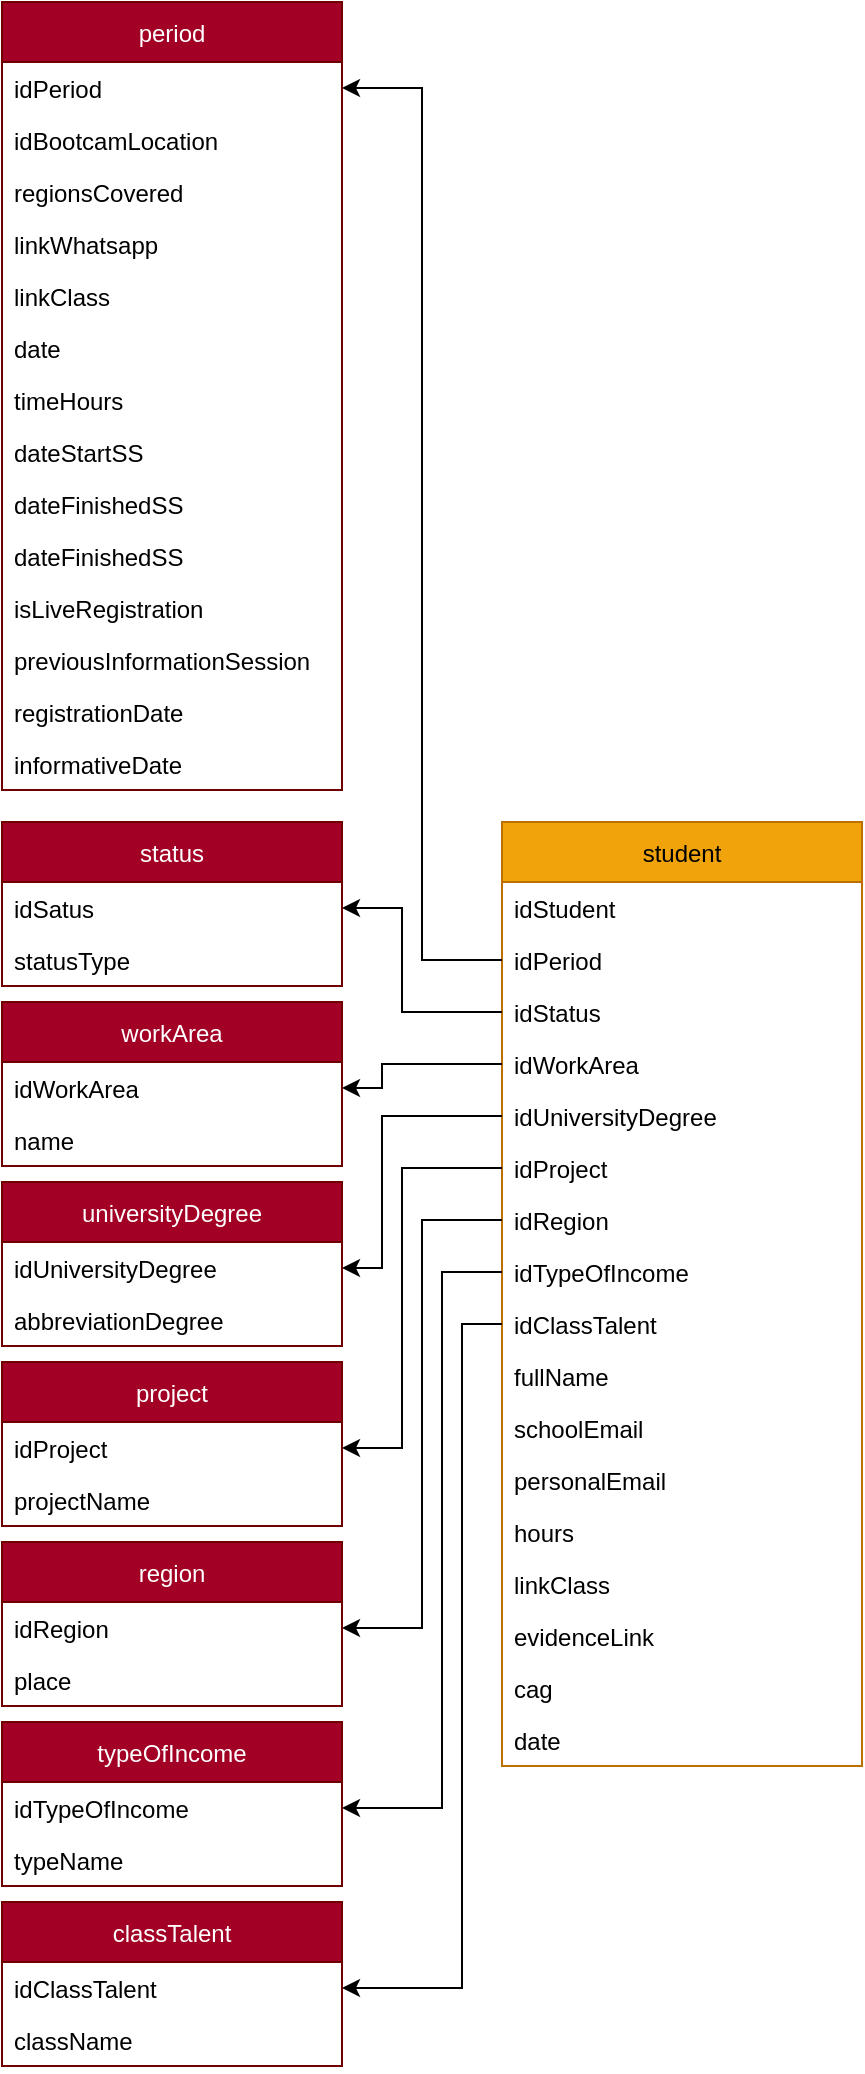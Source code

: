 <mxfile>
    <diagram id="d4xMZjdanI5C4ITCEl4U" name="Page-1">
        <mxGraphModel dx="1511" dy="1759" grid="1" gridSize="10" guides="1" tooltips="1" connect="1" arrows="1" fold="1" page="1" pageScale="1" pageWidth="850" pageHeight="1100" math="0" shadow="0">
            <root>
                <mxCell id="0"/>
                <mxCell id="1" parent="0"/>
                <mxCell id="2" value="student" style="swimlane;fontStyle=0;childLayout=stackLayout;horizontal=1;startSize=30;fillColor=#f0a30a;horizontalStack=0;resizeParent=1;resizeParentMax=0;resizeLast=0;collapsible=1;marginBottom=0;rounded=0;shadow=0;glass=0;sketch=0;arcSize=20;strokeColor=#BD7000;fontColor=#000000;" vertex="1" parent="1">
                    <mxGeometry x="-240" y="10" width="180" height="472" as="geometry"/>
                </mxCell>
                <mxCell id="3" value="idStudent" style="text;strokeColor=none;fillColor=none;align=left;verticalAlign=top;spacingLeft=4;spacingRight=4;overflow=hidden;rotatable=0;points=[[0,0.5],[1,0.5]];portConstraint=eastwest;" vertex="1" parent="2">
                    <mxGeometry y="30" width="180" height="26" as="geometry"/>
                </mxCell>
                <mxCell id="4" value="idPeriod" style="text;strokeColor=none;fillColor=none;align=left;verticalAlign=top;spacingLeft=4;spacingRight=4;overflow=hidden;rotatable=0;points=[[0,0.5],[1,0.5]];portConstraint=eastwest;" vertex="1" parent="2">
                    <mxGeometry y="56" width="180" height="26" as="geometry"/>
                </mxCell>
                <mxCell id="5" value="idStatus" style="text;strokeColor=none;fillColor=none;align=left;verticalAlign=top;spacingLeft=4;spacingRight=4;overflow=hidden;rotatable=0;points=[[0,0.5],[1,0.5]];portConstraint=eastwest;" vertex="1" parent="2">
                    <mxGeometry y="82" width="180" height="26" as="geometry"/>
                </mxCell>
                <mxCell id="6" value="idWorkArea" style="text;strokeColor=none;fillColor=none;align=left;verticalAlign=top;spacingLeft=4;spacingRight=4;overflow=hidden;rotatable=0;points=[[0,0.5],[1,0.5]];portConstraint=eastwest;" vertex="1" parent="2">
                    <mxGeometry y="108" width="180" height="26" as="geometry"/>
                </mxCell>
                <mxCell id="7" value="idUniversityDegree" style="text;strokeColor=none;fillColor=none;align=left;verticalAlign=top;spacingLeft=4;spacingRight=4;overflow=hidden;rotatable=0;points=[[0,0.5],[1,0.5]];portConstraint=eastwest;" vertex="1" parent="2">
                    <mxGeometry y="134" width="180" height="26" as="geometry"/>
                </mxCell>
                <mxCell id="8" value="idProject" style="text;strokeColor=none;fillColor=none;align=left;verticalAlign=top;spacingLeft=4;spacingRight=4;overflow=hidden;rotatable=0;points=[[0,0.5],[1,0.5]];portConstraint=eastwest;" vertex="1" parent="2">
                    <mxGeometry y="160" width="180" height="26" as="geometry"/>
                </mxCell>
                <mxCell id="9" value="idRegion" style="text;strokeColor=none;fillColor=none;align=left;verticalAlign=top;spacingLeft=4;spacingRight=4;overflow=hidden;rotatable=0;points=[[0,0.5],[1,0.5]];portConstraint=eastwest;" vertex="1" parent="2">
                    <mxGeometry y="186" width="180" height="26" as="geometry"/>
                </mxCell>
                <mxCell id="10" value="idTypeOfIncome" style="text;strokeColor=none;fillColor=none;align=left;verticalAlign=top;spacingLeft=4;spacingRight=4;overflow=hidden;rotatable=0;points=[[0,0.5],[1,0.5]];portConstraint=eastwest;" vertex="1" parent="2">
                    <mxGeometry y="212" width="180" height="26" as="geometry"/>
                </mxCell>
                <mxCell id="27" value="idClassTalent" style="text;strokeColor=none;fillColor=none;align=left;verticalAlign=top;spacingLeft=4;spacingRight=4;overflow=hidden;rotatable=0;points=[[0,0.5],[1,0.5]];portConstraint=eastwest;" vertex="1" parent="2">
                    <mxGeometry y="238" width="180" height="26" as="geometry"/>
                </mxCell>
                <mxCell id="28" value="fullName" style="text;strokeColor=none;fillColor=none;align=left;verticalAlign=top;spacingLeft=4;spacingRight=4;overflow=hidden;rotatable=0;points=[[0,0.5],[1,0.5]];portConstraint=eastwest;" vertex="1" parent="2">
                    <mxGeometry y="264" width="180" height="26" as="geometry"/>
                </mxCell>
                <mxCell id="30" value="schoolEmail" style="text;strokeColor=none;fillColor=none;align=left;verticalAlign=top;spacingLeft=4;spacingRight=4;overflow=hidden;rotatable=0;points=[[0,0.5],[1,0.5]];portConstraint=eastwest;" vertex="1" parent="2">
                    <mxGeometry y="290" width="180" height="26" as="geometry"/>
                </mxCell>
                <mxCell id="31" value="personalEmail" style="text;strokeColor=none;fillColor=none;align=left;verticalAlign=top;spacingLeft=4;spacingRight=4;overflow=hidden;rotatable=0;points=[[0,0.5],[1,0.5]];portConstraint=eastwest;" vertex="1" parent="2">
                    <mxGeometry y="316" width="180" height="26" as="geometry"/>
                </mxCell>
                <mxCell id="32" value="hours" style="text;strokeColor=none;fillColor=none;align=left;verticalAlign=top;spacingLeft=4;spacingRight=4;overflow=hidden;rotatable=0;points=[[0,0.5],[1,0.5]];portConstraint=eastwest;" vertex="1" parent="2">
                    <mxGeometry y="342" width="180" height="26" as="geometry"/>
                </mxCell>
                <mxCell id="33" value="linkClass" style="text;strokeColor=none;fillColor=none;align=left;verticalAlign=top;spacingLeft=4;spacingRight=4;overflow=hidden;rotatable=0;points=[[0,0.5],[1,0.5]];portConstraint=eastwest;" vertex="1" parent="2">
                    <mxGeometry y="368" width="180" height="26" as="geometry"/>
                </mxCell>
                <mxCell id="34" value="evidenceLink" style="text;strokeColor=none;fillColor=none;align=left;verticalAlign=top;spacingLeft=4;spacingRight=4;overflow=hidden;rotatable=0;points=[[0,0.5],[1,0.5]];portConstraint=eastwest;" vertex="1" parent="2">
                    <mxGeometry y="394" width="180" height="26" as="geometry"/>
                </mxCell>
                <mxCell id="35" value="cag" style="text;strokeColor=none;fillColor=none;align=left;verticalAlign=top;spacingLeft=4;spacingRight=4;overflow=hidden;rotatable=0;points=[[0,0.5],[1,0.5]];portConstraint=eastwest;" vertex="1" parent="2">
                    <mxGeometry y="420" width="180" height="26" as="geometry"/>
                </mxCell>
                <mxCell id="36" value="date" style="text;strokeColor=none;fillColor=none;align=left;verticalAlign=top;spacingLeft=4;spacingRight=4;overflow=hidden;rotatable=0;points=[[0,0.5],[1,0.5]];portConstraint=eastwest;" vertex="1" parent="2">
                    <mxGeometry y="446" width="180" height="26" as="geometry"/>
                </mxCell>
                <mxCell id="14" value="period" style="swimlane;fontStyle=0;childLayout=stackLayout;horizontal=1;startSize=30;fillColor=#a20025;horizontalStack=0;resizeParent=1;resizeParentMax=0;resizeLast=0;collapsible=1;marginBottom=0;rounded=0;shadow=0;glass=0;sketch=0;strokeColor=#6F0000;arcSize=20;fontColor=#ffffff;" vertex="1" parent="1">
                    <mxGeometry x="-490" y="-400" width="170" height="394" as="geometry"/>
                </mxCell>
                <mxCell id="15" value="idPeriod" style="text;strokeColor=none;fillColor=none;align=left;verticalAlign=top;spacingLeft=4;spacingRight=4;overflow=hidden;rotatable=0;points=[[0,0.5],[1,0.5]];portConstraint=eastwest;" vertex="1" parent="14">
                    <mxGeometry y="30" width="170" height="26" as="geometry"/>
                </mxCell>
                <mxCell id="16" value="idBootcamLocation" style="text;strokeColor=none;fillColor=none;align=left;verticalAlign=top;spacingLeft=4;spacingRight=4;overflow=hidden;rotatable=0;points=[[0,0.5],[1,0.5]];portConstraint=eastwest;" vertex="1" parent="14">
                    <mxGeometry y="56" width="170" height="26" as="geometry"/>
                </mxCell>
                <mxCell id="17" value="regionsCovered" style="text;strokeColor=none;fillColor=none;align=left;verticalAlign=top;spacingLeft=4;spacingRight=4;overflow=hidden;rotatable=0;points=[[0,0.5],[1,0.5]];portConstraint=eastwest;" vertex="1" parent="14">
                    <mxGeometry y="82" width="170" height="26" as="geometry"/>
                </mxCell>
                <mxCell id="37" value="linkWhatsapp" style="text;strokeColor=none;fillColor=none;align=left;verticalAlign=top;spacingLeft=4;spacingRight=4;overflow=hidden;rotatable=0;points=[[0,0.5],[1,0.5]];portConstraint=eastwest;" vertex="1" parent="14">
                    <mxGeometry y="108" width="170" height="26" as="geometry"/>
                </mxCell>
                <mxCell id="38" value="linkClass" style="text;strokeColor=none;fillColor=none;align=left;verticalAlign=top;spacingLeft=4;spacingRight=4;overflow=hidden;rotatable=0;points=[[0,0.5],[1,0.5]];portConstraint=eastwest;" vertex="1" parent="14">
                    <mxGeometry y="134" width="170" height="26" as="geometry"/>
                </mxCell>
                <mxCell id="39" value="date" style="text;strokeColor=none;fillColor=none;align=left;verticalAlign=top;spacingLeft=4;spacingRight=4;overflow=hidden;rotatable=0;points=[[0,0.5],[1,0.5]];portConstraint=eastwest;" vertex="1" parent="14">
                    <mxGeometry y="160" width="170" height="26" as="geometry"/>
                </mxCell>
                <mxCell id="40" value="timeHours" style="text;strokeColor=none;fillColor=none;align=left;verticalAlign=top;spacingLeft=4;spacingRight=4;overflow=hidden;rotatable=0;points=[[0,0.5],[1,0.5]];portConstraint=eastwest;" vertex="1" parent="14">
                    <mxGeometry y="186" width="170" height="26" as="geometry"/>
                </mxCell>
                <mxCell id="41" value="dateStartSS" style="text;strokeColor=none;fillColor=none;align=left;verticalAlign=top;spacingLeft=4;spacingRight=4;overflow=hidden;rotatable=0;points=[[0,0.5],[1,0.5]];portConstraint=eastwest;" vertex="1" parent="14">
                    <mxGeometry y="212" width="170" height="26" as="geometry"/>
                </mxCell>
                <mxCell id="42" value="dateFinishedSS" style="text;strokeColor=none;fillColor=none;align=left;verticalAlign=top;spacingLeft=4;spacingRight=4;overflow=hidden;rotatable=0;points=[[0,0.5],[1,0.5]];portConstraint=eastwest;" vertex="1" parent="14">
                    <mxGeometry y="238" width="170" height="26" as="geometry"/>
                </mxCell>
                <mxCell id="43" value="dateFinishedSS" style="text;strokeColor=none;fillColor=none;align=left;verticalAlign=top;spacingLeft=4;spacingRight=4;overflow=hidden;rotatable=0;points=[[0,0.5],[1,0.5]];portConstraint=eastwest;" vertex="1" parent="14">
                    <mxGeometry y="264" width="170" height="26" as="geometry"/>
                </mxCell>
                <mxCell id="44" value="isLiveRegistration&#10;" style="text;strokeColor=none;fillColor=none;align=left;verticalAlign=top;spacingLeft=4;spacingRight=4;overflow=hidden;rotatable=0;points=[[0,0.5],[1,0.5]];portConstraint=eastwest;" vertex="1" parent="14">
                    <mxGeometry y="290" width="170" height="26" as="geometry"/>
                </mxCell>
                <mxCell id="45" value="previousInformationSession" style="text;strokeColor=none;fillColor=none;align=left;verticalAlign=top;spacingLeft=4;spacingRight=4;overflow=hidden;rotatable=0;points=[[0,0.5],[1,0.5]];portConstraint=eastwest;" vertex="1" parent="14">
                    <mxGeometry y="316" width="170" height="26" as="geometry"/>
                </mxCell>
                <mxCell id="46" value="registrationDate" style="text;strokeColor=none;fillColor=none;align=left;verticalAlign=top;spacingLeft=4;spacingRight=4;overflow=hidden;rotatable=0;points=[[0,0.5],[1,0.5]];portConstraint=eastwest;" vertex="1" parent="14">
                    <mxGeometry y="342" width="170" height="26" as="geometry"/>
                </mxCell>
                <mxCell id="47" value="informativeDate" style="text;strokeColor=none;fillColor=none;align=left;verticalAlign=top;spacingLeft=4;spacingRight=4;overflow=hidden;rotatable=0;points=[[0,0.5],[1,0.5]];portConstraint=eastwest;" vertex="1" parent="14">
                    <mxGeometry y="368" width="170" height="26" as="geometry"/>
                </mxCell>
                <mxCell id="19" style="edgeStyle=orthogonalEdgeStyle;rounded=0;orthogonalLoop=1;jettySize=auto;html=1;entryX=1;entryY=0.5;entryDx=0;entryDy=0;exitX=0;exitY=0.5;exitDx=0;exitDy=0;" edge="1" parent="1" source="4" target="15">
                    <mxGeometry relative="1" as="geometry"/>
                </mxCell>
                <mxCell id="48" value="status" style="swimlane;fontStyle=0;childLayout=stackLayout;horizontal=1;startSize=30;fillColor=#a20025;horizontalStack=0;resizeParent=1;resizeParentMax=0;resizeLast=0;collapsible=1;marginBottom=0;rounded=0;shadow=0;glass=0;sketch=0;strokeColor=#6F0000;arcSize=20;fontColor=#ffffff;" vertex="1" parent="1">
                    <mxGeometry x="-490" y="10" width="170" height="82" as="geometry"/>
                </mxCell>
                <mxCell id="49" value="idSatus" style="text;strokeColor=none;fillColor=none;align=left;verticalAlign=top;spacingLeft=4;spacingRight=4;overflow=hidden;rotatable=0;points=[[0,0.5],[1,0.5]];portConstraint=eastwest;" vertex="1" parent="48">
                    <mxGeometry y="30" width="170" height="26" as="geometry"/>
                </mxCell>
                <mxCell id="54" value="statusType" style="text;strokeColor=none;fillColor=none;align=left;verticalAlign=top;spacingLeft=4;spacingRight=4;overflow=hidden;rotatable=0;points=[[0,0.5],[1,0.5]];portConstraint=eastwest;" vertex="1" parent="48">
                    <mxGeometry y="56" width="170" height="26" as="geometry"/>
                </mxCell>
                <mxCell id="64" value="workArea" style="swimlane;fontStyle=0;childLayout=stackLayout;horizontal=1;startSize=30;fillColor=#a20025;horizontalStack=0;resizeParent=1;resizeParentMax=0;resizeLast=0;collapsible=1;marginBottom=0;rounded=0;shadow=0;glass=0;sketch=0;strokeColor=#6F0000;arcSize=20;fontColor=#ffffff;" vertex="1" parent="1">
                    <mxGeometry x="-490" y="100" width="170" height="82" as="geometry"/>
                </mxCell>
                <mxCell id="65" value="idWorkArea" style="text;strokeColor=none;fillColor=none;align=left;verticalAlign=top;spacingLeft=4;spacingRight=4;overflow=hidden;rotatable=0;points=[[0,0.5],[1,0.5]];portConstraint=eastwest;" vertex="1" parent="64">
                    <mxGeometry y="30" width="170" height="26" as="geometry"/>
                </mxCell>
                <mxCell id="66" value="name" style="text;strokeColor=none;fillColor=none;align=left;verticalAlign=top;spacingLeft=4;spacingRight=4;overflow=hidden;rotatable=0;points=[[0,0.5],[1,0.5]];portConstraint=eastwest;" vertex="1" parent="64">
                    <mxGeometry y="56" width="170" height="26" as="geometry"/>
                </mxCell>
                <mxCell id="67" style="edgeStyle=orthogonalEdgeStyle;rounded=0;orthogonalLoop=1;jettySize=auto;html=1;entryX=1;entryY=0.5;entryDx=0;entryDy=0;exitX=0;exitY=0.5;exitDx=0;exitDy=0;" edge="1" parent="1" source="5" target="49">
                    <mxGeometry relative="1" as="geometry">
                        <mxPoint x="-230" y="89" as="sourcePoint"/>
                        <mxPoint x="-310" y="-347" as="targetPoint"/>
                        <Array as="points">
                            <mxPoint x="-290" y="105"/>
                            <mxPoint x="-290" y="53"/>
                        </Array>
                    </mxGeometry>
                </mxCell>
                <mxCell id="68" style="edgeStyle=orthogonalEdgeStyle;rounded=0;orthogonalLoop=1;jettySize=auto;html=1;entryX=1;entryY=0.5;entryDx=0;entryDy=0;exitX=0;exitY=0.5;exitDx=0;exitDy=0;" edge="1" parent="1" source="6" target="65">
                    <mxGeometry relative="1" as="geometry">
                        <mxPoint x="-230" y="115" as="sourcePoint"/>
                        <mxPoint x="-310" y="63" as="targetPoint"/>
                        <Array as="points">
                            <mxPoint x="-300" y="131"/>
                            <mxPoint x="-300" y="143"/>
                        </Array>
                    </mxGeometry>
                </mxCell>
                <mxCell id="69" value="universityDegree" style="swimlane;fontStyle=0;childLayout=stackLayout;horizontal=1;startSize=30;fillColor=#a20025;horizontalStack=0;resizeParent=1;resizeParentMax=0;resizeLast=0;collapsible=1;marginBottom=0;rounded=0;shadow=0;glass=0;sketch=0;strokeColor=#6F0000;arcSize=20;fontColor=#ffffff;" vertex="1" parent="1">
                    <mxGeometry x="-490" y="190" width="170" height="82" as="geometry"/>
                </mxCell>
                <mxCell id="70" value="idUniversityDegree" style="text;strokeColor=none;fillColor=none;align=left;verticalAlign=top;spacingLeft=4;spacingRight=4;overflow=hidden;rotatable=0;points=[[0,0.5],[1,0.5]];portConstraint=eastwest;" vertex="1" parent="69">
                    <mxGeometry y="30" width="170" height="26" as="geometry"/>
                </mxCell>
                <mxCell id="71" value="abbreviationDegree" style="text;strokeColor=none;fillColor=none;align=left;verticalAlign=top;spacingLeft=4;spacingRight=4;overflow=hidden;rotatable=0;points=[[0,0.5],[1,0.5]];portConstraint=eastwest;" vertex="1" parent="69">
                    <mxGeometry y="56" width="170" height="26" as="geometry"/>
                </mxCell>
                <mxCell id="72" style="edgeStyle=orthogonalEdgeStyle;rounded=0;orthogonalLoop=1;jettySize=auto;html=1;entryX=1;entryY=0.5;entryDx=0;entryDy=0;exitX=0;exitY=0.5;exitDx=0;exitDy=0;" edge="1" parent="1" source="7" target="70">
                    <mxGeometry relative="1" as="geometry">
                        <mxPoint x="-230" y="141" as="sourcePoint"/>
                        <mxPoint x="-310" y="153" as="targetPoint"/>
                        <Array as="points">
                            <mxPoint x="-300" y="157"/>
                            <mxPoint x="-300" y="233"/>
                        </Array>
                    </mxGeometry>
                </mxCell>
                <mxCell id="73" value="project" style="swimlane;fontStyle=0;childLayout=stackLayout;horizontal=1;startSize=30;fillColor=#a20025;horizontalStack=0;resizeParent=1;resizeParentMax=0;resizeLast=0;collapsible=1;marginBottom=0;rounded=0;shadow=0;glass=0;sketch=0;strokeColor=#6F0000;arcSize=20;fontColor=#ffffff;" vertex="1" parent="1">
                    <mxGeometry x="-490" y="280" width="170" height="82" as="geometry"/>
                </mxCell>
                <mxCell id="75" value="idProject" style="text;strokeColor=none;fillColor=none;align=left;verticalAlign=top;spacingLeft=4;spacingRight=4;overflow=hidden;rotatable=0;points=[[0,0.5],[1,0.5]];portConstraint=eastwest;" vertex="1" parent="73">
                    <mxGeometry y="30" width="170" height="26" as="geometry"/>
                </mxCell>
                <mxCell id="92" value="projectName" style="text;strokeColor=none;fillColor=none;align=left;verticalAlign=top;spacingLeft=4;spacingRight=4;overflow=hidden;rotatable=0;points=[[0,0.5],[1,0.5]];portConstraint=eastwest;" vertex="1" parent="73">
                    <mxGeometry y="56" width="170" height="26" as="geometry"/>
                </mxCell>
                <mxCell id="76" style="edgeStyle=orthogonalEdgeStyle;rounded=0;orthogonalLoop=1;jettySize=auto;html=1;entryX=1;entryY=0.5;entryDx=0;entryDy=0;exitX=0;exitY=0.5;exitDx=0;exitDy=0;" edge="1" parent="1" source="8">
                    <mxGeometry relative="1" as="geometry">
                        <mxPoint x="-230" y="167" as="sourcePoint"/>
                        <mxPoint x="-320" y="323" as="targetPoint"/>
                        <Array as="points">
                            <mxPoint x="-290" y="183"/>
                            <mxPoint x="-290" y="323"/>
                        </Array>
                    </mxGeometry>
                </mxCell>
                <mxCell id="77" style="edgeStyle=orthogonalEdgeStyle;rounded=0;orthogonalLoop=1;jettySize=auto;html=1;entryX=1;entryY=0.5;entryDx=0;entryDy=0;exitX=0;exitY=0.5;exitDx=0;exitDy=0;" edge="1" parent="1" source="9" target="79">
                    <mxGeometry relative="1" as="geometry">
                        <mxPoint x="-230" y="193" as="sourcePoint"/>
                        <mxPoint x="-310" y="333" as="targetPoint"/>
                        <Array as="points">
                            <mxPoint x="-280" y="209"/>
                            <mxPoint x="-280" y="413"/>
                        </Array>
                    </mxGeometry>
                </mxCell>
                <mxCell id="78" value="region" style="swimlane;fontStyle=0;childLayout=stackLayout;horizontal=1;startSize=30;fillColor=#a20025;horizontalStack=0;resizeParent=1;resizeParentMax=0;resizeLast=0;collapsible=1;marginBottom=0;rounded=0;shadow=0;glass=0;sketch=0;strokeColor=#6F0000;arcSize=20;fontColor=#ffffff;" vertex="1" parent="1">
                    <mxGeometry x="-490" y="370" width="170" height="82" as="geometry"/>
                </mxCell>
                <mxCell id="79" value="idRegion" style="text;strokeColor=none;fillColor=none;align=left;verticalAlign=top;spacingLeft=4;spacingRight=4;overflow=hidden;rotatable=0;points=[[0,0.5],[1,0.5]];portConstraint=eastwest;" vertex="1" parent="78">
                    <mxGeometry y="30" width="170" height="26" as="geometry"/>
                </mxCell>
                <mxCell id="80" value="place" style="text;strokeColor=none;fillColor=none;align=left;verticalAlign=top;spacingLeft=4;spacingRight=4;overflow=hidden;rotatable=0;points=[[0,0.5],[1,0.5]];portConstraint=eastwest;" vertex="1" parent="78">
                    <mxGeometry y="56" width="170" height="26" as="geometry"/>
                </mxCell>
                <mxCell id="81" value="typeOfIncome" style="swimlane;fontStyle=0;childLayout=stackLayout;horizontal=1;startSize=30;fillColor=#a20025;horizontalStack=0;resizeParent=1;resizeParentMax=0;resizeLast=0;collapsible=1;marginBottom=0;rounded=0;shadow=0;glass=0;sketch=0;strokeColor=#6F0000;arcSize=20;fontColor=#ffffff;" vertex="1" parent="1">
                    <mxGeometry x="-490" y="460" width="170" height="82" as="geometry"/>
                </mxCell>
                <mxCell id="82" value="idTypeOfIncome" style="text;strokeColor=none;fillColor=none;align=left;verticalAlign=top;spacingLeft=4;spacingRight=4;overflow=hidden;rotatable=0;points=[[0,0.5],[1,0.5]];portConstraint=eastwest;" vertex="1" parent="81">
                    <mxGeometry y="30" width="170" height="26" as="geometry"/>
                </mxCell>
                <mxCell id="83" value="typeName" style="text;strokeColor=none;fillColor=none;align=left;verticalAlign=top;spacingLeft=4;spacingRight=4;overflow=hidden;rotatable=0;points=[[0,0.5],[1,0.5]];portConstraint=eastwest;" vertex="1" parent="81">
                    <mxGeometry y="56" width="170" height="26" as="geometry"/>
                </mxCell>
                <mxCell id="84" style="edgeStyle=orthogonalEdgeStyle;rounded=0;orthogonalLoop=1;jettySize=auto;html=1;entryX=1;entryY=0.5;entryDx=0;entryDy=0;exitX=0;exitY=0.5;exitDx=0;exitDy=0;" edge="1" parent="1" source="10" target="82">
                    <mxGeometry relative="1" as="geometry">
                        <mxPoint x="-230" y="219" as="sourcePoint"/>
                        <mxPoint x="-310" y="423" as="targetPoint"/>
                        <Array as="points">
                            <mxPoint x="-270" y="235"/>
                            <mxPoint x="-270" y="503"/>
                        </Array>
                    </mxGeometry>
                </mxCell>
                <mxCell id="85" value="classTalent" style="swimlane;fontStyle=0;childLayout=stackLayout;horizontal=1;startSize=30;fillColor=#a20025;horizontalStack=0;resizeParent=1;resizeParentMax=0;resizeLast=0;collapsible=1;marginBottom=0;rounded=0;shadow=0;glass=0;sketch=0;strokeColor=#6F0000;arcSize=20;fontColor=#ffffff;" vertex="1" parent="1">
                    <mxGeometry x="-490" y="550" width="170" height="82" as="geometry"/>
                </mxCell>
                <mxCell id="86" value="idClassTalent" style="text;strokeColor=none;fillColor=none;align=left;verticalAlign=top;spacingLeft=4;spacingRight=4;overflow=hidden;rotatable=0;points=[[0,0.5],[1,0.5]];portConstraint=eastwest;" vertex="1" parent="85">
                    <mxGeometry y="30" width="170" height="26" as="geometry"/>
                </mxCell>
                <mxCell id="87" value="className" style="text;strokeColor=none;fillColor=none;align=left;verticalAlign=top;spacingLeft=4;spacingRight=4;overflow=hidden;rotatable=0;points=[[0,0.5],[1,0.5]];portConstraint=eastwest;" vertex="1" parent="85">
                    <mxGeometry y="56" width="170" height="26" as="geometry"/>
                </mxCell>
                <mxCell id="88" style="edgeStyle=orthogonalEdgeStyle;rounded=0;orthogonalLoop=1;jettySize=auto;html=1;entryX=1;entryY=0.5;entryDx=0;entryDy=0;exitX=0;exitY=0.5;exitDx=0;exitDy=0;" edge="1" parent="1" source="27" target="86">
                    <mxGeometry relative="1" as="geometry">
                        <mxPoint x="-230" y="245" as="sourcePoint"/>
                        <mxPoint x="-310" y="513" as="targetPoint"/>
                        <Array as="points">
                            <mxPoint x="-260" y="261"/>
                            <mxPoint x="-260" y="593"/>
                        </Array>
                    </mxGeometry>
                </mxCell>
            </root>
        </mxGraphModel>
    </diagram>
</mxfile>